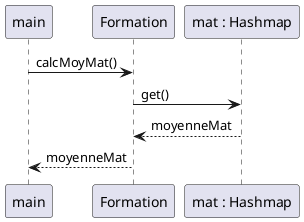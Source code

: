 @startuml
'https://plantuml.com/sequence-diagram

main -> Formation : calcMoyMat()
    Formation -> "mat : Hashmap" : get()
    "mat : Hashmap" --> Formation : moyenneMat
Formation --> main : moyenneMat

@enduml